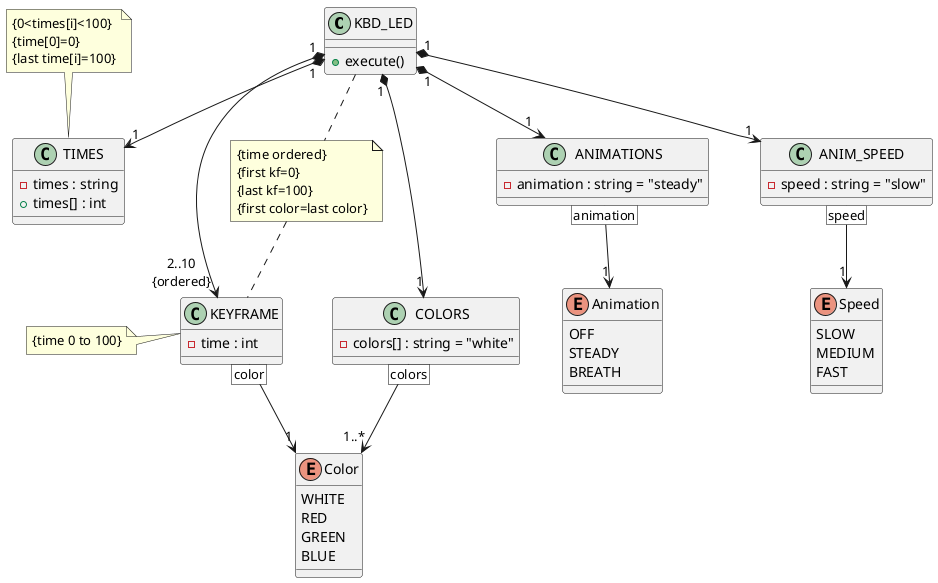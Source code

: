 @startuml classes

class KBD_LED
{
    +execute()
}

enum Color
{
    WHITE
    RED
    GREEN
    BLUE
}

'----- COLORS -----
class COLORS
{
    -colors[] : string = "white"
}

COLORS [colors] --> "1..*" Color

'----- TIMES -----
class TIMES
{
    -times : string
    +times[] : int
}

note top of TIMES
    {0<times[i]<100}
    {time[0]=0}
    {last time[i]=100}
end note

'----- ANIMATIONS -----
class ANIMATIONS
{
    -animation : string = "steady"
}

enum Animation
{
    OFF
    STEADY
    BREATH
}

ANIMATIONS [animation] --> "1" Animation

'----- SPEED -----
enum Speed
{
    SLOW
    MEDIUM
    FAST
}

class ANIM_SPEED
{
    -speed : string = "slow"
}

ANIM_SPEED [speed] --> "1" Speed

'----- KEYFRAME -----
class KEYFRAME
{
    -time : int
    '-color : string = "white"
}

note left :{time 0 to 100}

note as N1
    {time ordered}
    {first kf=0}
    {last kf=100}
    {first color=last color}
end note

KEYFRAME [color] --> "1" Color
'KEYFRAME "*" ..> "1" TIMES
'KEYFRAME "*" ..> "1" COLORS

KBD_LED .. N1
N1 .. KEYFRAME

KBD_LED "1" *--> "1" COLORS
KBD_LED "1" *--> "1" ANIMATIONS
KBD_LED "1" *--> "1" ANIM_SPEED
KBD_LED "1" *--> "2..10\n{ordered}" KEYFRAME
KBD_LED "1" *--> "1" TIMES

@enduml